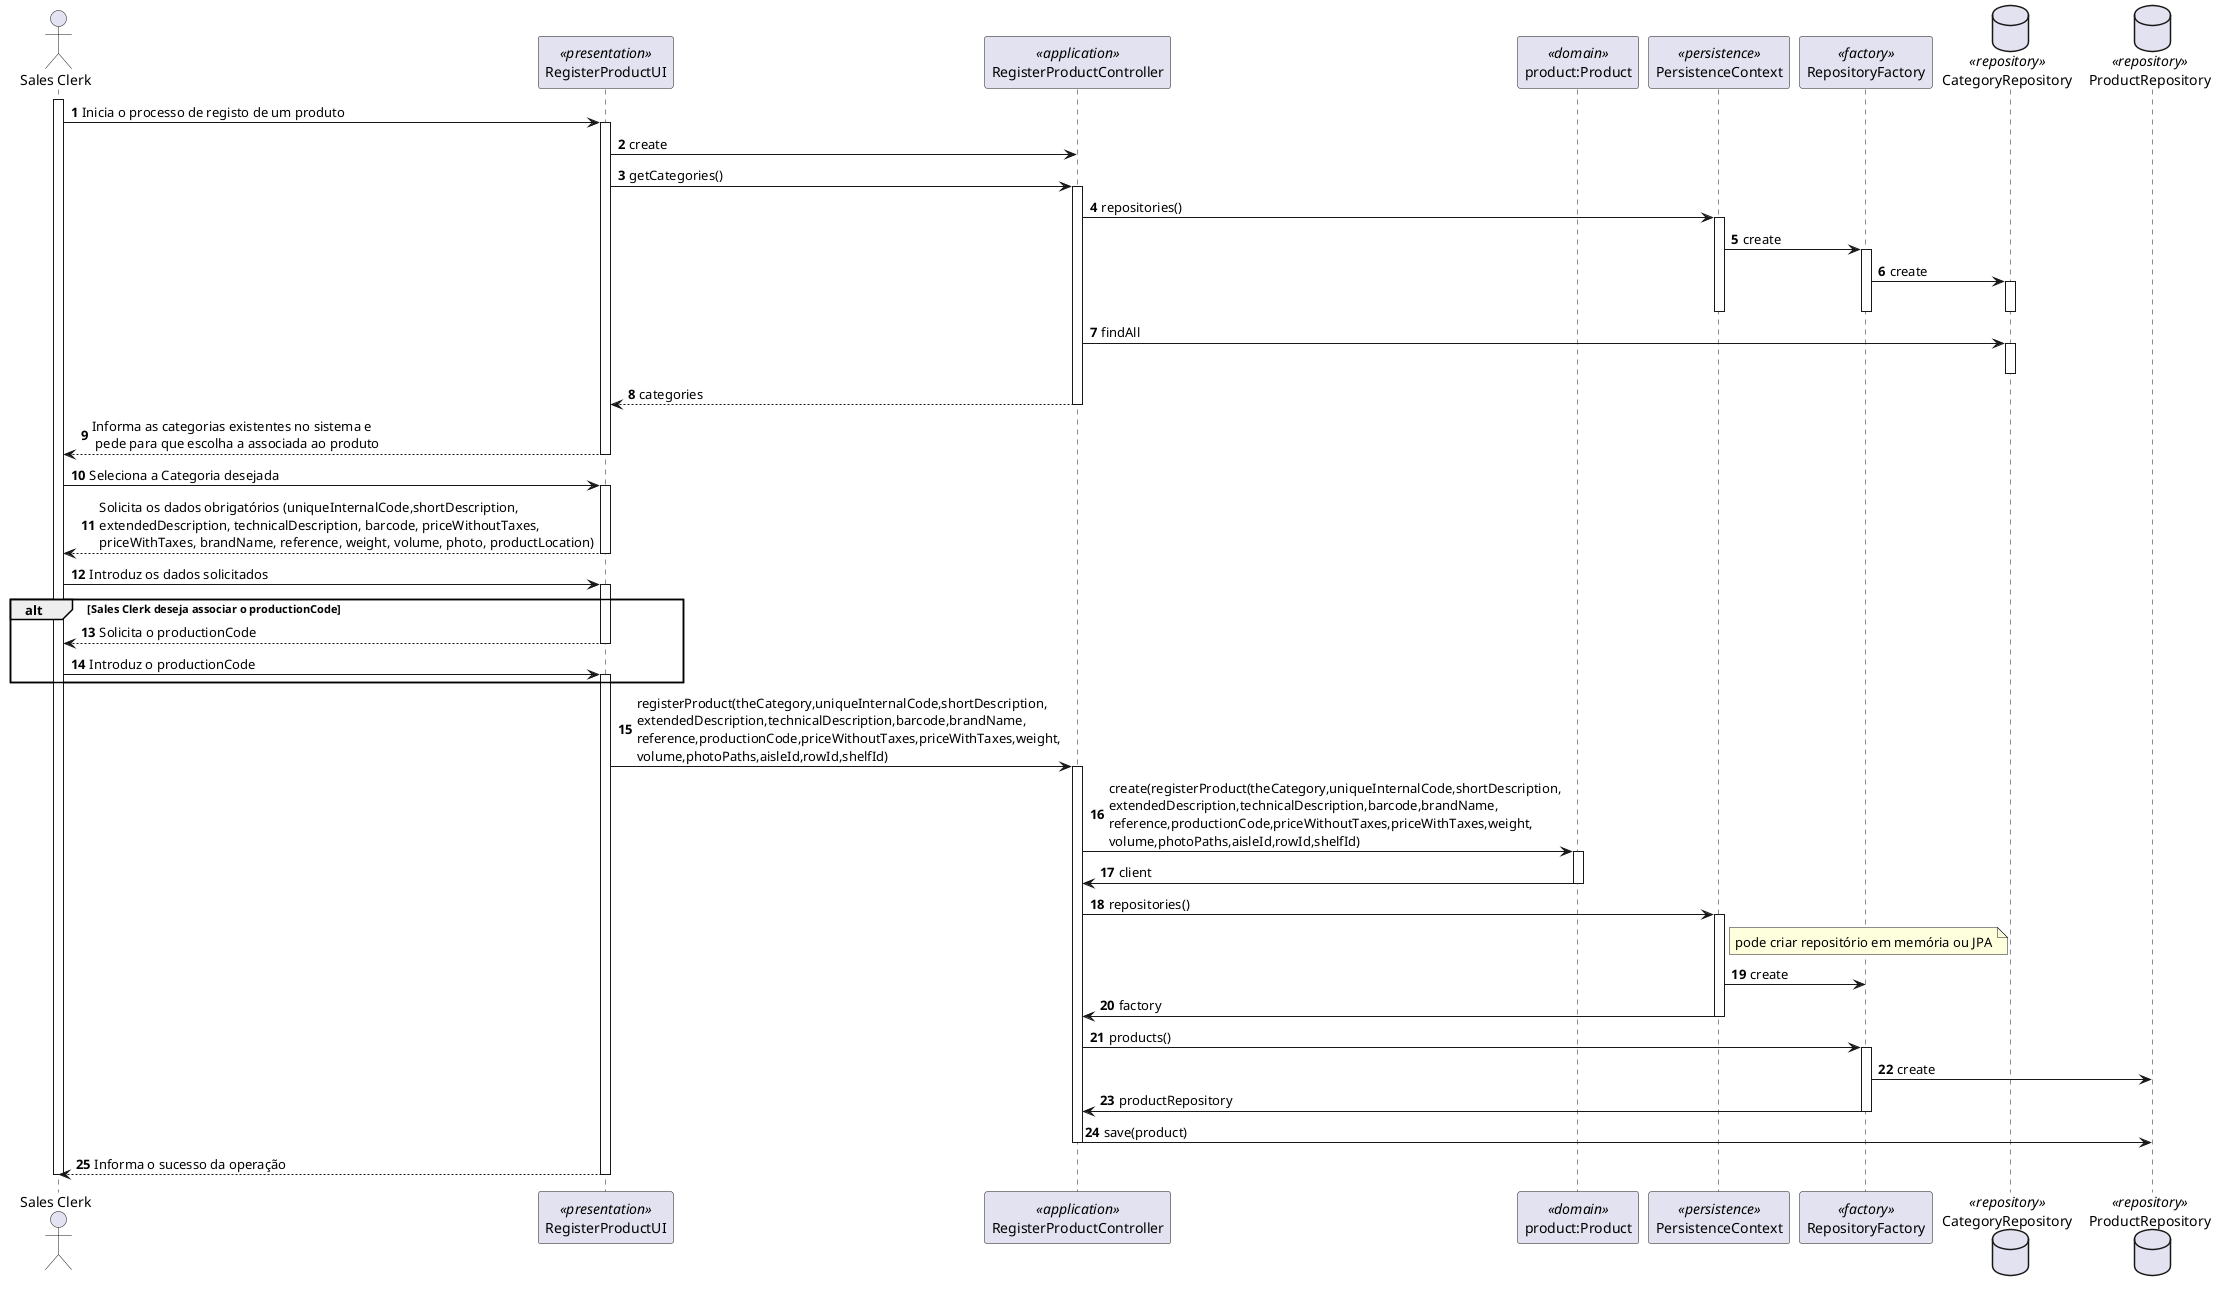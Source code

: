 @startuml

autonumber
actor "Sales Clerk" as SC
participant RegisterProductUI as UI <<presentation>>
participant RegisterProductController as Controller <<application>>
participant "product:Product" as Domain <<domain>>
participant PersistenceContext as Persistence <<persistence>>
participant RepositoryFactory as Factory <<factory>>
database  CategoryRepository as CategoryRepository <<repository>>
database  ProductRepository as PRepository <<repository>>

activate SC
SC -> UI : Inicia o processo de registo de um produto
activate UI
UI -> Controller: create
UI -> Controller: getCategories()
activate Controller
Controller -> Persistence: repositories()
activate Persistence
Persistence -> Factory:create
activate Factory
Factory -> CategoryRepository: create
activate CategoryRepository
deactivate CategoryRepository
deactivate Factory
deactivate Persistence
Controller -> CategoryRepository: findAll
activate CategoryRepository
deactivate CategoryRepository
Controller --> UI:categories
deactivate Controller
UI --> SC : Informa as categorias existentes no sistema e \n pede para que escolha a associada ao produto
deactivate UI
SC -> UI : Seleciona a Categoria desejada
activate UI
UI --> SC : Solicita os dados obrigatórios (uniqueInternalCode,shortDescription,\nextendedDescription, technicalDescription, barcode, priceWithoutTaxes,\npriceWithTaxes, brandName, reference, weight, volume, photo, productLocation)
deactivate UI
SC -> UI : Introduz os dados solicitados
activate UI
alt Sales Clerk deseja associar o productionCode
UI --> SC : Solicita o productionCode
deactivate UI
SC -> UI : Introduz o productionCode
activate UI
end
UI -> Controller: registerProduct(theCategory,uniqueInternalCode,shortDescription,\nextendedDescription,technicalDescription,barcode,brandName,\nreference,productionCode,priceWithoutTaxes,priceWithTaxes,weight,\nvolume,photoPaths,aisleId,rowId,shelfId)
activate Controller
Controller -> Domain: create(registerProduct(theCategory,uniqueInternalCode,shortDescription,\nextendedDescription,technicalDescription,barcode,brandName,\nreference,productionCode,priceWithoutTaxes,priceWithTaxes,weight,\nvolume,photoPaths,aisleId,rowId,shelfId)
activate Domain
Domain-> Controller:client
deactivate Domain
Controller -> Persistence: repositories()
activate Persistence
note right of Persistence: pode criar repositório em memória ou JPA
Persistence -> Factory: create
Persistence -> Controller: factory
deactivate Persistence
Controller -> Factory: products()
activate Factory
Factory -> PRepository: create
Factory -> Controller: productRepository
deactivate Factory
Controller->PRepository:save(product)
deactivate Controller
UI --> SC : Informa o sucesso da operação
deactivate UI


deactivate SC

@enduml